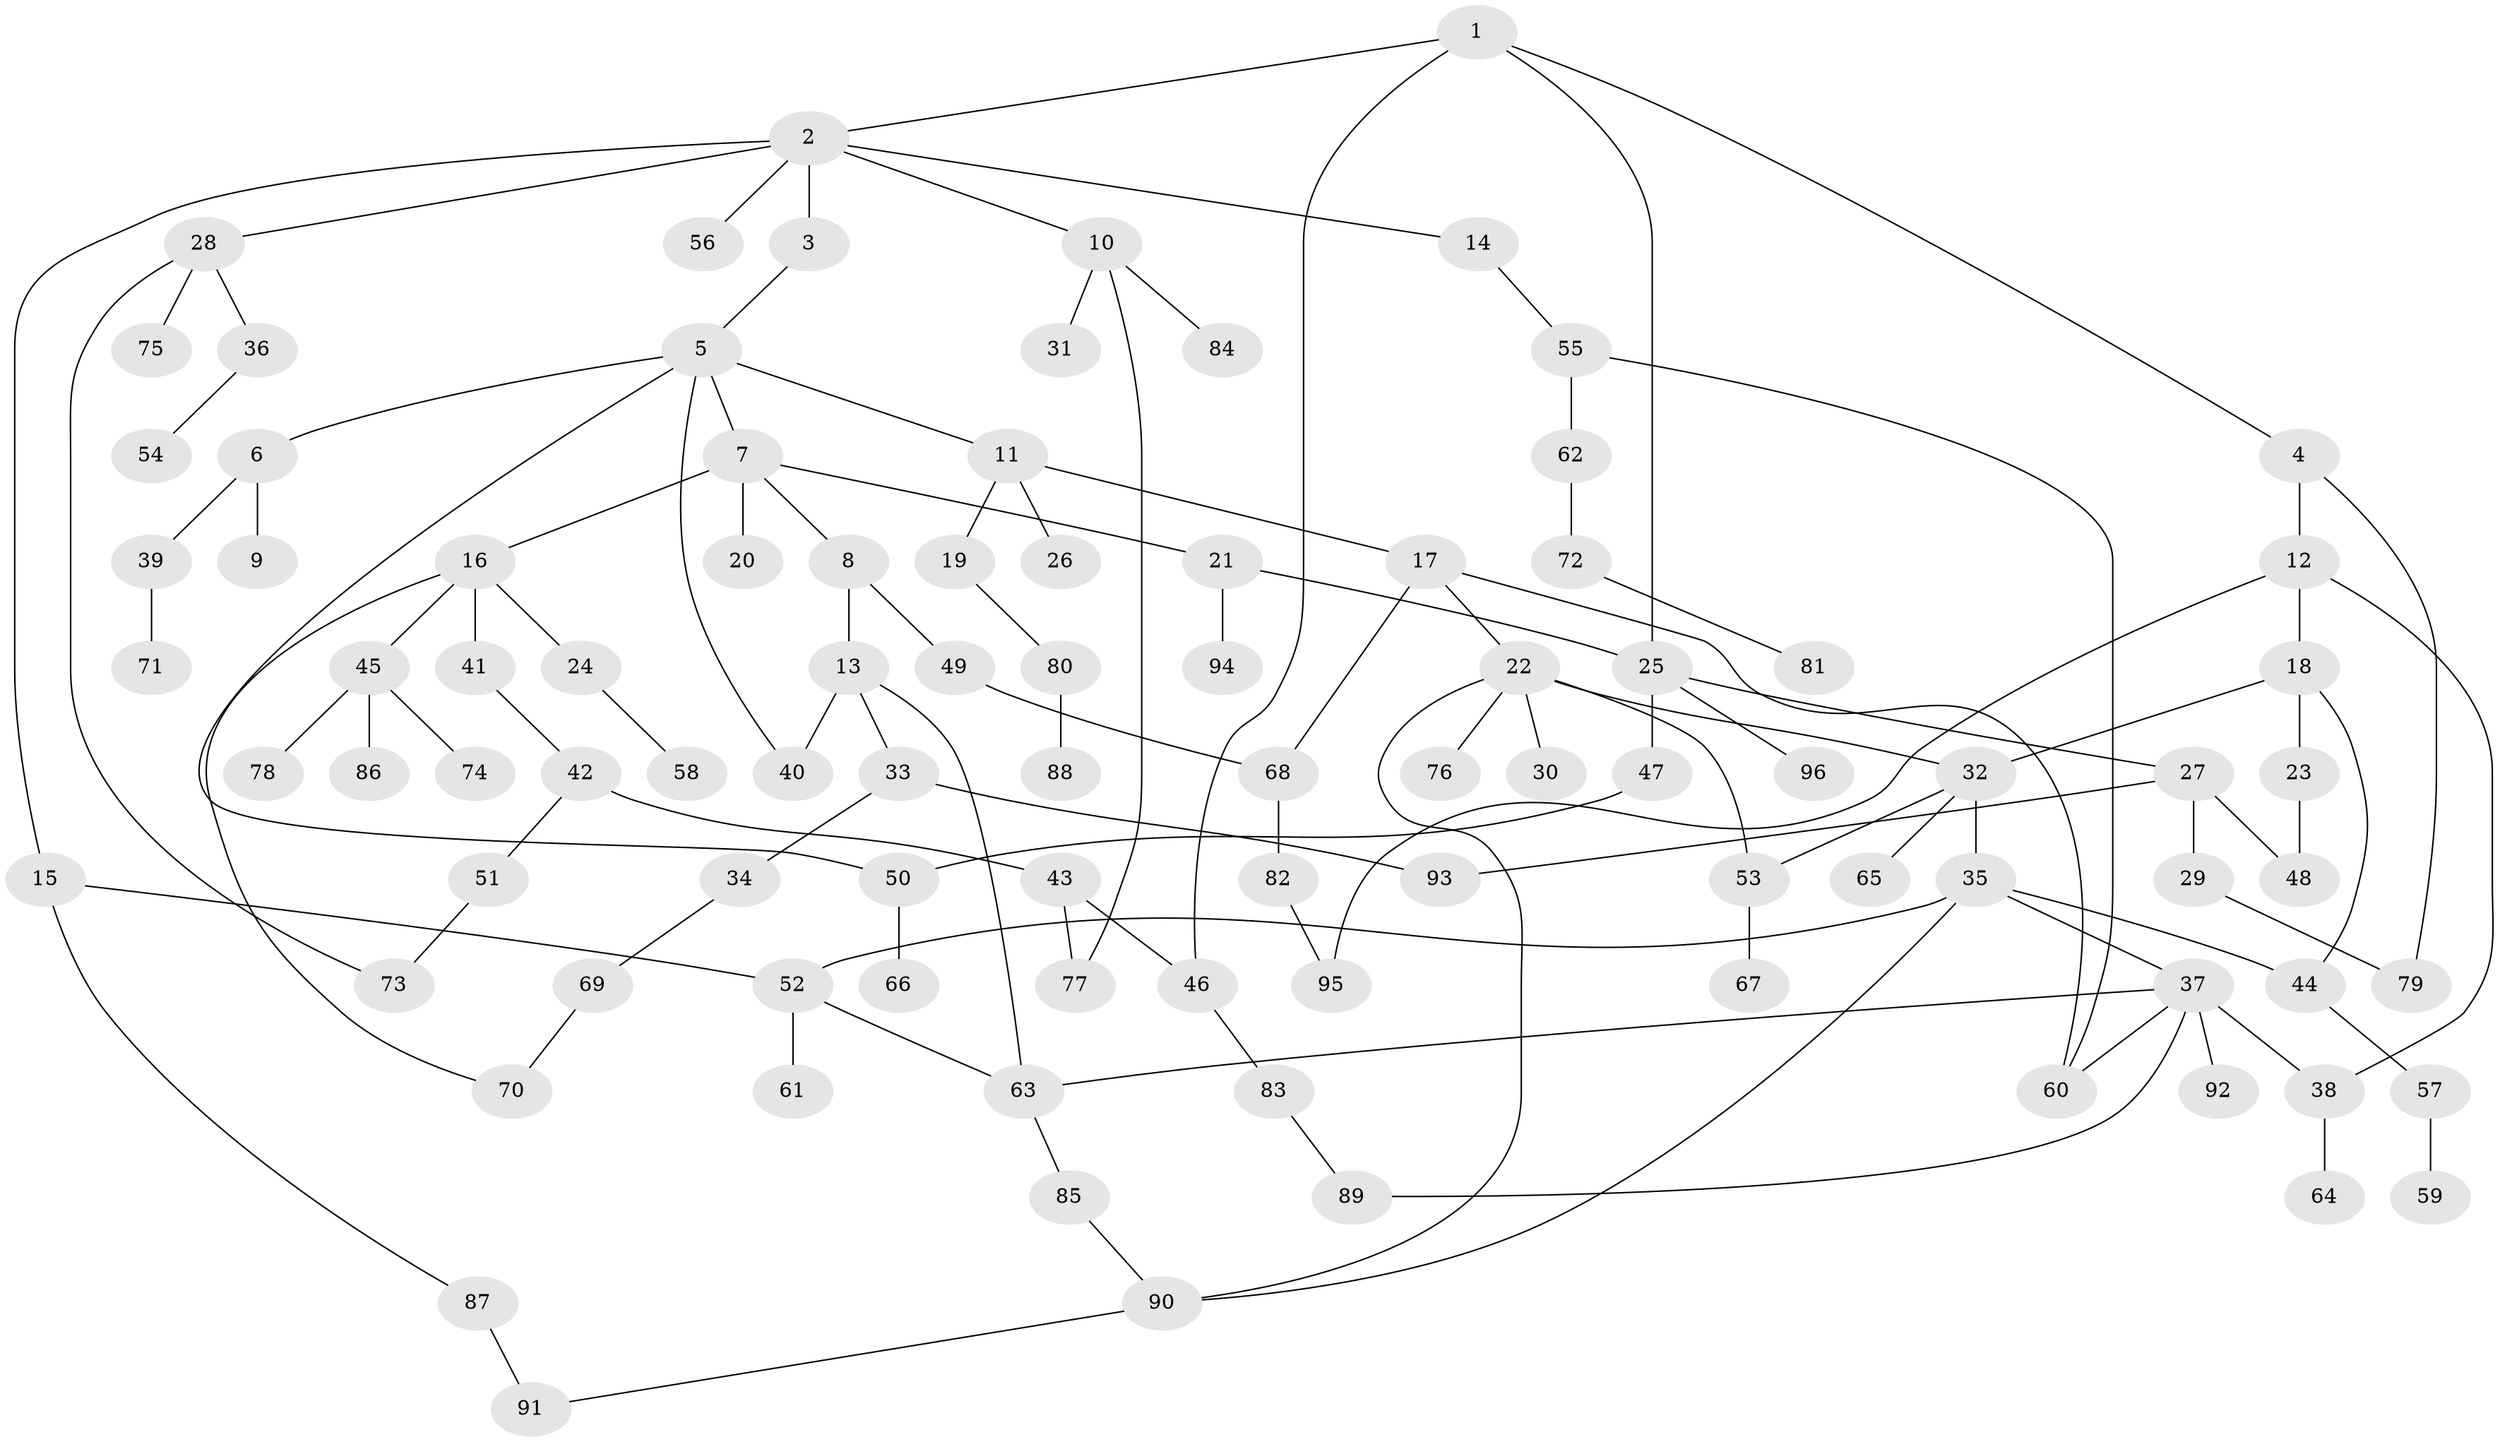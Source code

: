 // coarse degree distribution, {6: 0.10526315789473684, 10: 0.02631578947368421, 2: 0.18421052631578946, 13: 0.02631578947368421, 1: 0.39473684210526316, 8: 0.02631578947368421, 5: 0.05263157894736842, 4: 0.07894736842105263, 3: 0.10526315789473684}
// Generated by graph-tools (version 1.1) at 2025/17/03/04/25 18:17:06]
// undirected, 96 vertices, 120 edges
graph export_dot {
graph [start="1"]
  node [color=gray90,style=filled];
  1;
  2;
  3;
  4;
  5;
  6;
  7;
  8;
  9;
  10;
  11;
  12;
  13;
  14;
  15;
  16;
  17;
  18;
  19;
  20;
  21;
  22;
  23;
  24;
  25;
  26;
  27;
  28;
  29;
  30;
  31;
  32;
  33;
  34;
  35;
  36;
  37;
  38;
  39;
  40;
  41;
  42;
  43;
  44;
  45;
  46;
  47;
  48;
  49;
  50;
  51;
  52;
  53;
  54;
  55;
  56;
  57;
  58;
  59;
  60;
  61;
  62;
  63;
  64;
  65;
  66;
  67;
  68;
  69;
  70;
  71;
  72;
  73;
  74;
  75;
  76;
  77;
  78;
  79;
  80;
  81;
  82;
  83;
  84;
  85;
  86;
  87;
  88;
  89;
  90;
  91;
  92;
  93;
  94;
  95;
  96;
  1 -- 2;
  1 -- 4;
  1 -- 46;
  1 -- 25;
  2 -- 3;
  2 -- 10;
  2 -- 14;
  2 -- 15;
  2 -- 28;
  2 -- 56;
  3 -- 5;
  4 -- 12;
  4 -- 79;
  5 -- 6;
  5 -- 7;
  5 -- 11;
  5 -- 40;
  5 -- 50;
  6 -- 9;
  6 -- 39;
  7 -- 8;
  7 -- 16;
  7 -- 20;
  7 -- 21;
  8 -- 13;
  8 -- 49;
  10 -- 31;
  10 -- 77;
  10 -- 84;
  11 -- 17;
  11 -- 19;
  11 -- 26;
  12 -- 18;
  12 -- 38;
  12 -- 95;
  13 -- 33;
  13 -- 63;
  13 -- 40;
  14 -- 55;
  15 -- 87;
  15 -- 52;
  16 -- 24;
  16 -- 41;
  16 -- 45;
  16 -- 70;
  17 -- 22;
  17 -- 60;
  17 -- 68;
  18 -- 23;
  18 -- 44;
  18 -- 32;
  19 -- 80;
  21 -- 25;
  21 -- 94;
  22 -- 30;
  22 -- 32;
  22 -- 76;
  22 -- 90;
  22 -- 53;
  23 -- 48;
  24 -- 58;
  25 -- 27;
  25 -- 47;
  25 -- 96;
  27 -- 29;
  27 -- 93;
  27 -- 48;
  28 -- 36;
  28 -- 75;
  28 -- 73;
  29 -- 79;
  32 -- 35;
  32 -- 53;
  32 -- 65;
  33 -- 34;
  33 -- 93;
  34 -- 69;
  35 -- 37;
  35 -- 44;
  35 -- 52;
  35 -- 90;
  36 -- 54;
  37 -- 89;
  37 -- 92;
  37 -- 63;
  37 -- 60;
  37 -- 38;
  38 -- 64;
  39 -- 71;
  41 -- 42;
  42 -- 43;
  42 -- 51;
  43 -- 46;
  43 -- 77;
  44 -- 57;
  45 -- 74;
  45 -- 78;
  45 -- 86;
  46 -- 83;
  47 -- 50;
  49 -- 68;
  50 -- 66;
  51 -- 73;
  52 -- 61;
  52 -- 63;
  53 -- 67;
  55 -- 62;
  55 -- 60;
  57 -- 59;
  62 -- 72;
  63 -- 85;
  68 -- 82;
  69 -- 70;
  72 -- 81;
  80 -- 88;
  82 -- 95;
  83 -- 89;
  85 -- 90;
  87 -- 91;
  90 -- 91;
}
